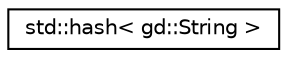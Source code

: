 digraph "Graphical Class Hierarchy"
{
  edge [fontname="Helvetica",fontsize="10",labelfontname="Helvetica",labelfontsize="10"];
  node [fontname="Helvetica",fontsize="10",shape=record];
  rankdir="LR";
  Node1 [label="std::hash\< gd::String \>",height=0.2,width=0.4,color="black", fillcolor="white", style="filled",URL="$structstd_1_1hash_3_01gd_1_1_string_01_4.html"];
}
